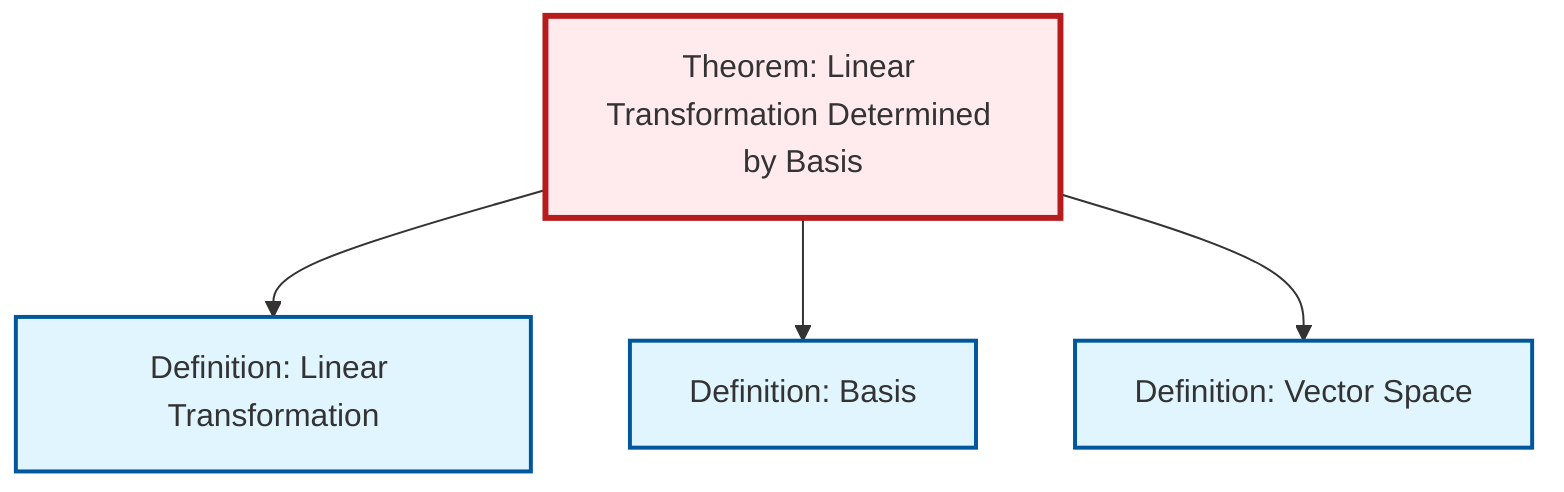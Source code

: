 graph TD
    classDef definition fill:#e1f5fe,stroke:#01579b,stroke-width:2px
    classDef theorem fill:#f3e5f5,stroke:#4a148c,stroke-width:2px
    classDef axiom fill:#fff3e0,stroke:#e65100,stroke-width:2px
    classDef example fill:#e8f5e9,stroke:#1b5e20,stroke-width:2px
    classDef current fill:#ffebee,stroke:#b71c1c,stroke-width:3px
    def-vector-space["Definition: Vector Space"]:::definition
    def-basis["Definition: Basis"]:::definition
    def-linear-transformation["Definition: Linear Transformation"]:::definition
    thm-linear-transformation-basis["Theorem: Linear Transformation Determined by Basis"]:::theorem
    thm-linear-transformation-basis --> def-linear-transformation
    thm-linear-transformation-basis --> def-basis
    thm-linear-transformation-basis --> def-vector-space
    class thm-linear-transformation-basis current